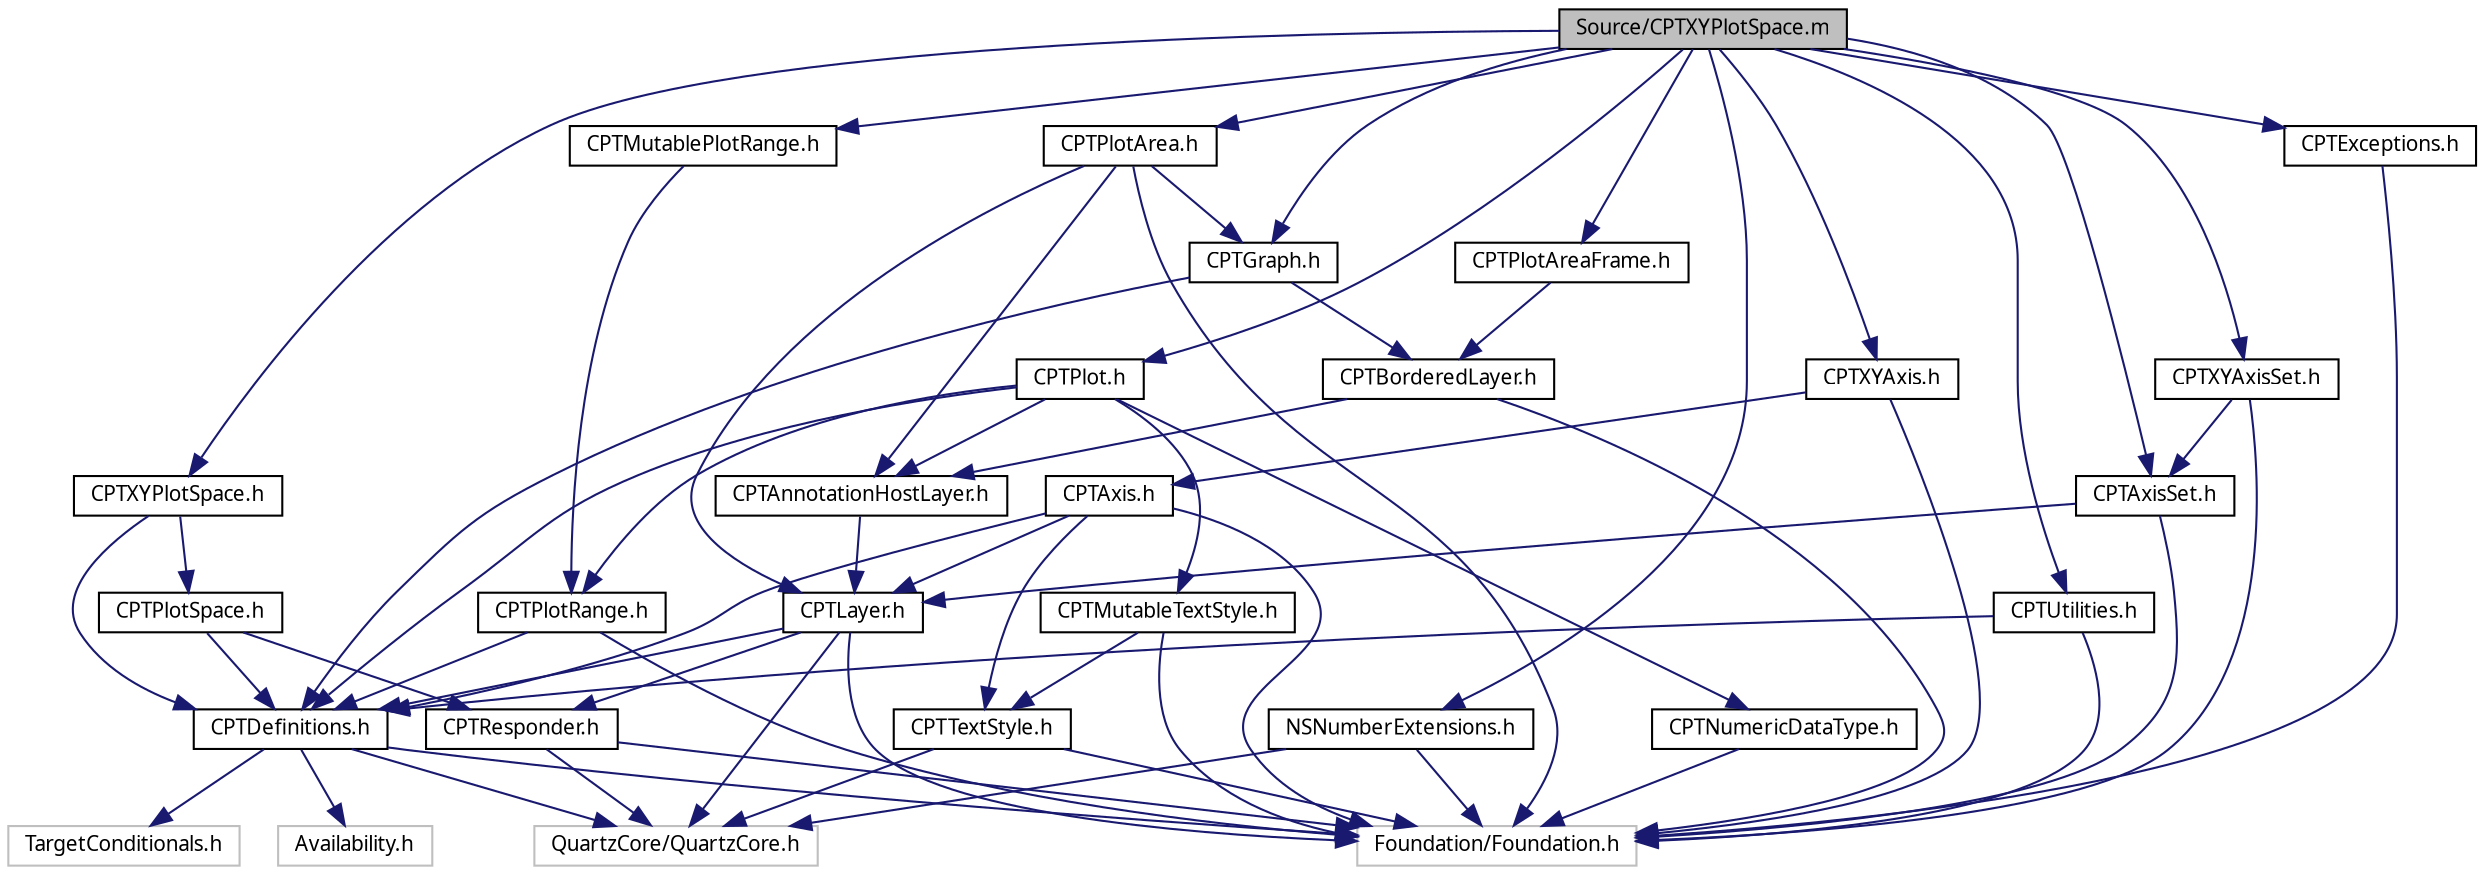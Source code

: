 digraph G
{
  bgcolor="transparent";
  edge [fontname="Lucinda Grande",fontsize="10",labelfontname="Lucinda Grande",labelfontsize="10"];
  node [fontname="Lucinda Grande",fontsize="10",shape=record];
  Node1 [label="Source/CPTXYPlotSpace.m",height=0.2,width=0.4,color="black", fillcolor="grey75", style="filled" fontcolor="black"];
  Node1 -> Node2 [color="midnightblue",fontsize="10",style="solid",fontname="Lucinda Grande"];
  Node2 [label="CPTXYPlotSpace.h",height=0.2,width=0.4,color="black",URL="$_c_p_t_x_y_plot_space_8h.html"];
  Node2 -> Node3 [color="midnightblue",fontsize="10",style="solid",fontname="Lucinda Grande"];
  Node3 [label="CPTPlotSpace.h",height=0.2,width=0.4,color="black",URL="$_c_p_t_plot_space_8h.html"];
  Node3 -> Node4 [color="midnightblue",fontsize="10",style="solid",fontname="Lucinda Grande"];
  Node4 [label="CPTResponder.h",height=0.2,width=0.4,color="black",URL="$_c_p_t_responder_8h.html"];
  Node4 -> Node5 [color="midnightblue",fontsize="10",style="solid",fontname="Lucinda Grande"];
  Node5 [label="QuartzCore/QuartzCore.h",height=0.2,width=0.4,color="grey75"];
  Node4 -> Node6 [color="midnightblue",fontsize="10",style="solid",fontname="Lucinda Grande"];
  Node6 [label="Foundation/Foundation.h",height=0.2,width=0.4,color="grey75"];
  Node3 -> Node7 [color="midnightblue",fontsize="10",style="solid",fontname="Lucinda Grande"];
  Node7 [label="CPTDefinitions.h",height=0.2,width=0.4,color="black",URL="$_c_p_t_definitions_8h.html"];
  Node7 -> Node5 [color="midnightblue",fontsize="10",style="solid",fontname="Lucinda Grande"];
  Node7 -> Node8 [color="midnightblue",fontsize="10",style="solid",fontname="Lucinda Grande"];
  Node8 [label="Availability.h",height=0.2,width=0.4,color="grey75"];
  Node7 -> Node9 [color="midnightblue",fontsize="10",style="solid",fontname="Lucinda Grande"];
  Node9 [label="TargetConditionals.h",height=0.2,width=0.4,color="grey75"];
  Node7 -> Node6 [color="midnightblue",fontsize="10",style="solid",fontname="Lucinda Grande"];
  Node2 -> Node7 [color="midnightblue",fontsize="10",style="solid",fontname="Lucinda Grande"];
  Node1 -> Node10 [color="midnightblue",fontsize="10",style="solid",fontname="Lucinda Grande"];
  Node10 [label="CPTAxisSet.h",height=0.2,width=0.4,color="black",URL="$_c_p_t_axis_set_8h.html"];
  Node10 -> Node6 [color="midnightblue",fontsize="10",style="solid",fontname="Lucinda Grande"];
  Node10 -> Node11 [color="midnightblue",fontsize="10",style="solid",fontname="Lucinda Grande"];
  Node11 [label="CPTLayer.h",height=0.2,width=0.4,color="black",URL="$_c_p_t_layer_8h.html"];
  Node11 -> Node4 [color="midnightblue",fontsize="10",style="solid",fontname="Lucinda Grande"];
  Node11 -> Node6 [color="midnightblue",fontsize="10",style="solid",fontname="Lucinda Grande"];
  Node11 -> Node5 [color="midnightblue",fontsize="10",style="solid",fontname="Lucinda Grande"];
  Node11 -> Node7 [color="midnightblue",fontsize="10",style="solid",fontname="Lucinda Grande"];
  Node1 -> Node12 [color="midnightblue",fontsize="10",style="solid",fontname="Lucinda Grande"];
  Node12 [label="CPTExceptions.h",height=0.2,width=0.4,color="black",URL="$_c_p_t_exceptions_8h.html"];
  Node12 -> Node6 [color="midnightblue",fontsize="10",style="solid",fontname="Lucinda Grande"];
  Node1 -> Node13 [color="midnightblue",fontsize="10",style="solid",fontname="Lucinda Grande"];
  Node13 [label="CPTGraph.h",height=0.2,width=0.4,color="black",URL="$_c_p_t_graph_8h.html"];
  Node13 -> Node14 [color="midnightblue",fontsize="10",style="solid",fontname="Lucinda Grande"];
  Node14 [label="CPTBorderedLayer.h",height=0.2,width=0.4,color="black",URL="$_c_p_t_bordered_layer_8h.html"];
  Node14 -> Node6 [color="midnightblue",fontsize="10",style="solid",fontname="Lucinda Grande"];
  Node14 -> Node15 [color="midnightblue",fontsize="10",style="solid",fontname="Lucinda Grande"];
  Node15 [label="CPTAnnotationHostLayer.h",height=0.2,width=0.4,color="black",URL="$_c_p_t_annotation_host_layer_8h.html"];
  Node15 -> Node11 [color="midnightblue",fontsize="10",style="solid",fontname="Lucinda Grande"];
  Node13 -> Node7 [color="midnightblue",fontsize="10",style="solid",fontname="Lucinda Grande"];
  Node1 -> Node16 [color="midnightblue",fontsize="10",style="solid",fontname="Lucinda Grande"];
  Node16 [label="CPTMutablePlotRange.h",height=0.2,width=0.4,color="black",URL="$_c_p_t_mutable_plot_range_8h.html"];
  Node16 -> Node17 [color="midnightblue",fontsize="10",style="solid",fontname="Lucinda Grande"];
  Node17 [label="CPTPlotRange.h",height=0.2,width=0.4,color="black",URL="$_c_p_t_plot_range_8h.html"];
  Node17 -> Node6 [color="midnightblue",fontsize="10",style="solid",fontname="Lucinda Grande"];
  Node17 -> Node7 [color="midnightblue",fontsize="10",style="solid",fontname="Lucinda Grande"];
  Node1 -> Node18 [color="midnightblue",fontsize="10",style="solid",fontname="Lucinda Grande"];
  Node18 [label="CPTPlot.h",height=0.2,width=0.4,color="black",URL="$_c_p_t_plot_8h.html"];
  Node18 -> Node7 [color="midnightblue",fontsize="10",style="solid",fontname="Lucinda Grande"];
  Node18 -> Node19 [color="midnightblue",fontsize="10",style="solid",fontname="Lucinda Grande"];
  Node19 [label="CPTMutableTextStyle.h",height=0.2,width=0.4,color="black",URL="$_c_p_t_mutable_text_style_8h.html"];
  Node19 -> Node6 [color="midnightblue",fontsize="10",style="solid",fontname="Lucinda Grande"];
  Node19 -> Node20 [color="midnightblue",fontsize="10",style="solid",fontname="Lucinda Grande"];
  Node20 [label="CPTTextStyle.h",height=0.2,width=0.4,color="black",URL="$_c_p_t_text_style_8h.html"];
  Node20 -> Node5 [color="midnightblue",fontsize="10",style="solid",fontname="Lucinda Grande"];
  Node20 -> Node6 [color="midnightblue",fontsize="10",style="solid",fontname="Lucinda Grande"];
  Node18 -> Node21 [color="midnightblue",fontsize="10",style="solid",fontname="Lucinda Grande"];
  Node21 [label="CPTNumericDataType.h",height=0.2,width=0.4,color="black",URL="$_c_p_t_numeric_data_type_8h.html"];
  Node21 -> Node6 [color="midnightblue",fontsize="10",style="solid",fontname="Lucinda Grande"];
  Node18 -> Node17 [color="midnightblue",fontsize="10",style="solid",fontname="Lucinda Grande"];
  Node18 -> Node15 [color="midnightblue",fontsize="10",style="solid",fontname="Lucinda Grande"];
  Node1 -> Node22 [color="midnightblue",fontsize="10",style="solid",fontname="Lucinda Grande"];
  Node22 [label="CPTPlotArea.h",height=0.2,width=0.4,color="black",URL="$_c_p_t_plot_area_8h.html"];
  Node22 -> Node13 [color="midnightblue",fontsize="10",style="solid",fontname="Lucinda Grande"];
  Node22 -> Node11 [color="midnightblue",fontsize="10",style="solid",fontname="Lucinda Grande"];
  Node22 -> Node6 [color="midnightblue",fontsize="10",style="solid",fontname="Lucinda Grande"];
  Node22 -> Node15 [color="midnightblue",fontsize="10",style="solid",fontname="Lucinda Grande"];
  Node1 -> Node23 [color="midnightblue",fontsize="10",style="solid",fontname="Lucinda Grande"];
  Node23 [label="CPTPlotAreaFrame.h",height=0.2,width=0.4,color="black",URL="$_c_p_t_plot_area_frame_8h.html"];
  Node23 -> Node14 [color="midnightblue",fontsize="10",style="solid",fontname="Lucinda Grande"];
  Node1 -> Node24 [color="midnightblue",fontsize="10",style="solid",fontname="Lucinda Grande"];
  Node24 [label="CPTUtilities.h",height=0.2,width=0.4,color="black",URL="$_c_p_t_utilities_8h.html"];
  Node24 -> Node6 [color="midnightblue",fontsize="10",style="solid",fontname="Lucinda Grande"];
  Node24 -> Node7 [color="midnightblue",fontsize="10",style="solid",fontname="Lucinda Grande"];
  Node1 -> Node25 [color="midnightblue",fontsize="10",style="solid",fontname="Lucinda Grande"];
  Node25 [label="CPTXYAxis.h",height=0.2,width=0.4,color="black",URL="$_c_p_t_x_y_axis_8h.html"];
  Node25 -> Node26 [color="midnightblue",fontsize="10",style="solid",fontname="Lucinda Grande"];
  Node26 [label="CPTAxis.h",height=0.2,width=0.4,color="black",URL="$_c_p_t_axis_8h.html"];
  Node26 -> Node7 [color="midnightblue",fontsize="10",style="solid",fontname="Lucinda Grande"];
  Node26 -> Node11 [color="midnightblue",fontsize="10",style="solid",fontname="Lucinda Grande"];
  Node26 -> Node20 [color="midnightblue",fontsize="10",style="solid",fontname="Lucinda Grande"];
  Node26 -> Node6 [color="midnightblue",fontsize="10",style="solid",fontname="Lucinda Grande"];
  Node25 -> Node6 [color="midnightblue",fontsize="10",style="solid",fontname="Lucinda Grande"];
  Node1 -> Node27 [color="midnightblue",fontsize="10",style="solid",fontname="Lucinda Grande"];
  Node27 [label="CPTXYAxisSet.h",height=0.2,width=0.4,color="black",URL="$_c_p_t_x_y_axis_set_8h.html"];
  Node27 -> Node10 [color="midnightblue",fontsize="10",style="solid",fontname="Lucinda Grande"];
  Node27 -> Node6 [color="midnightblue",fontsize="10",style="solid",fontname="Lucinda Grande"];
  Node1 -> Node28 [color="midnightblue",fontsize="10",style="solid",fontname="Lucinda Grande"];
  Node28 [label="NSNumberExtensions.h",height=0.2,width=0.4,color="black",URL="$_n_s_number_extensions_8h.html"];
  Node28 -> Node5 [color="midnightblue",fontsize="10",style="solid",fontname="Lucinda Grande"];
  Node28 -> Node6 [color="midnightblue",fontsize="10",style="solid",fontname="Lucinda Grande"];
}
